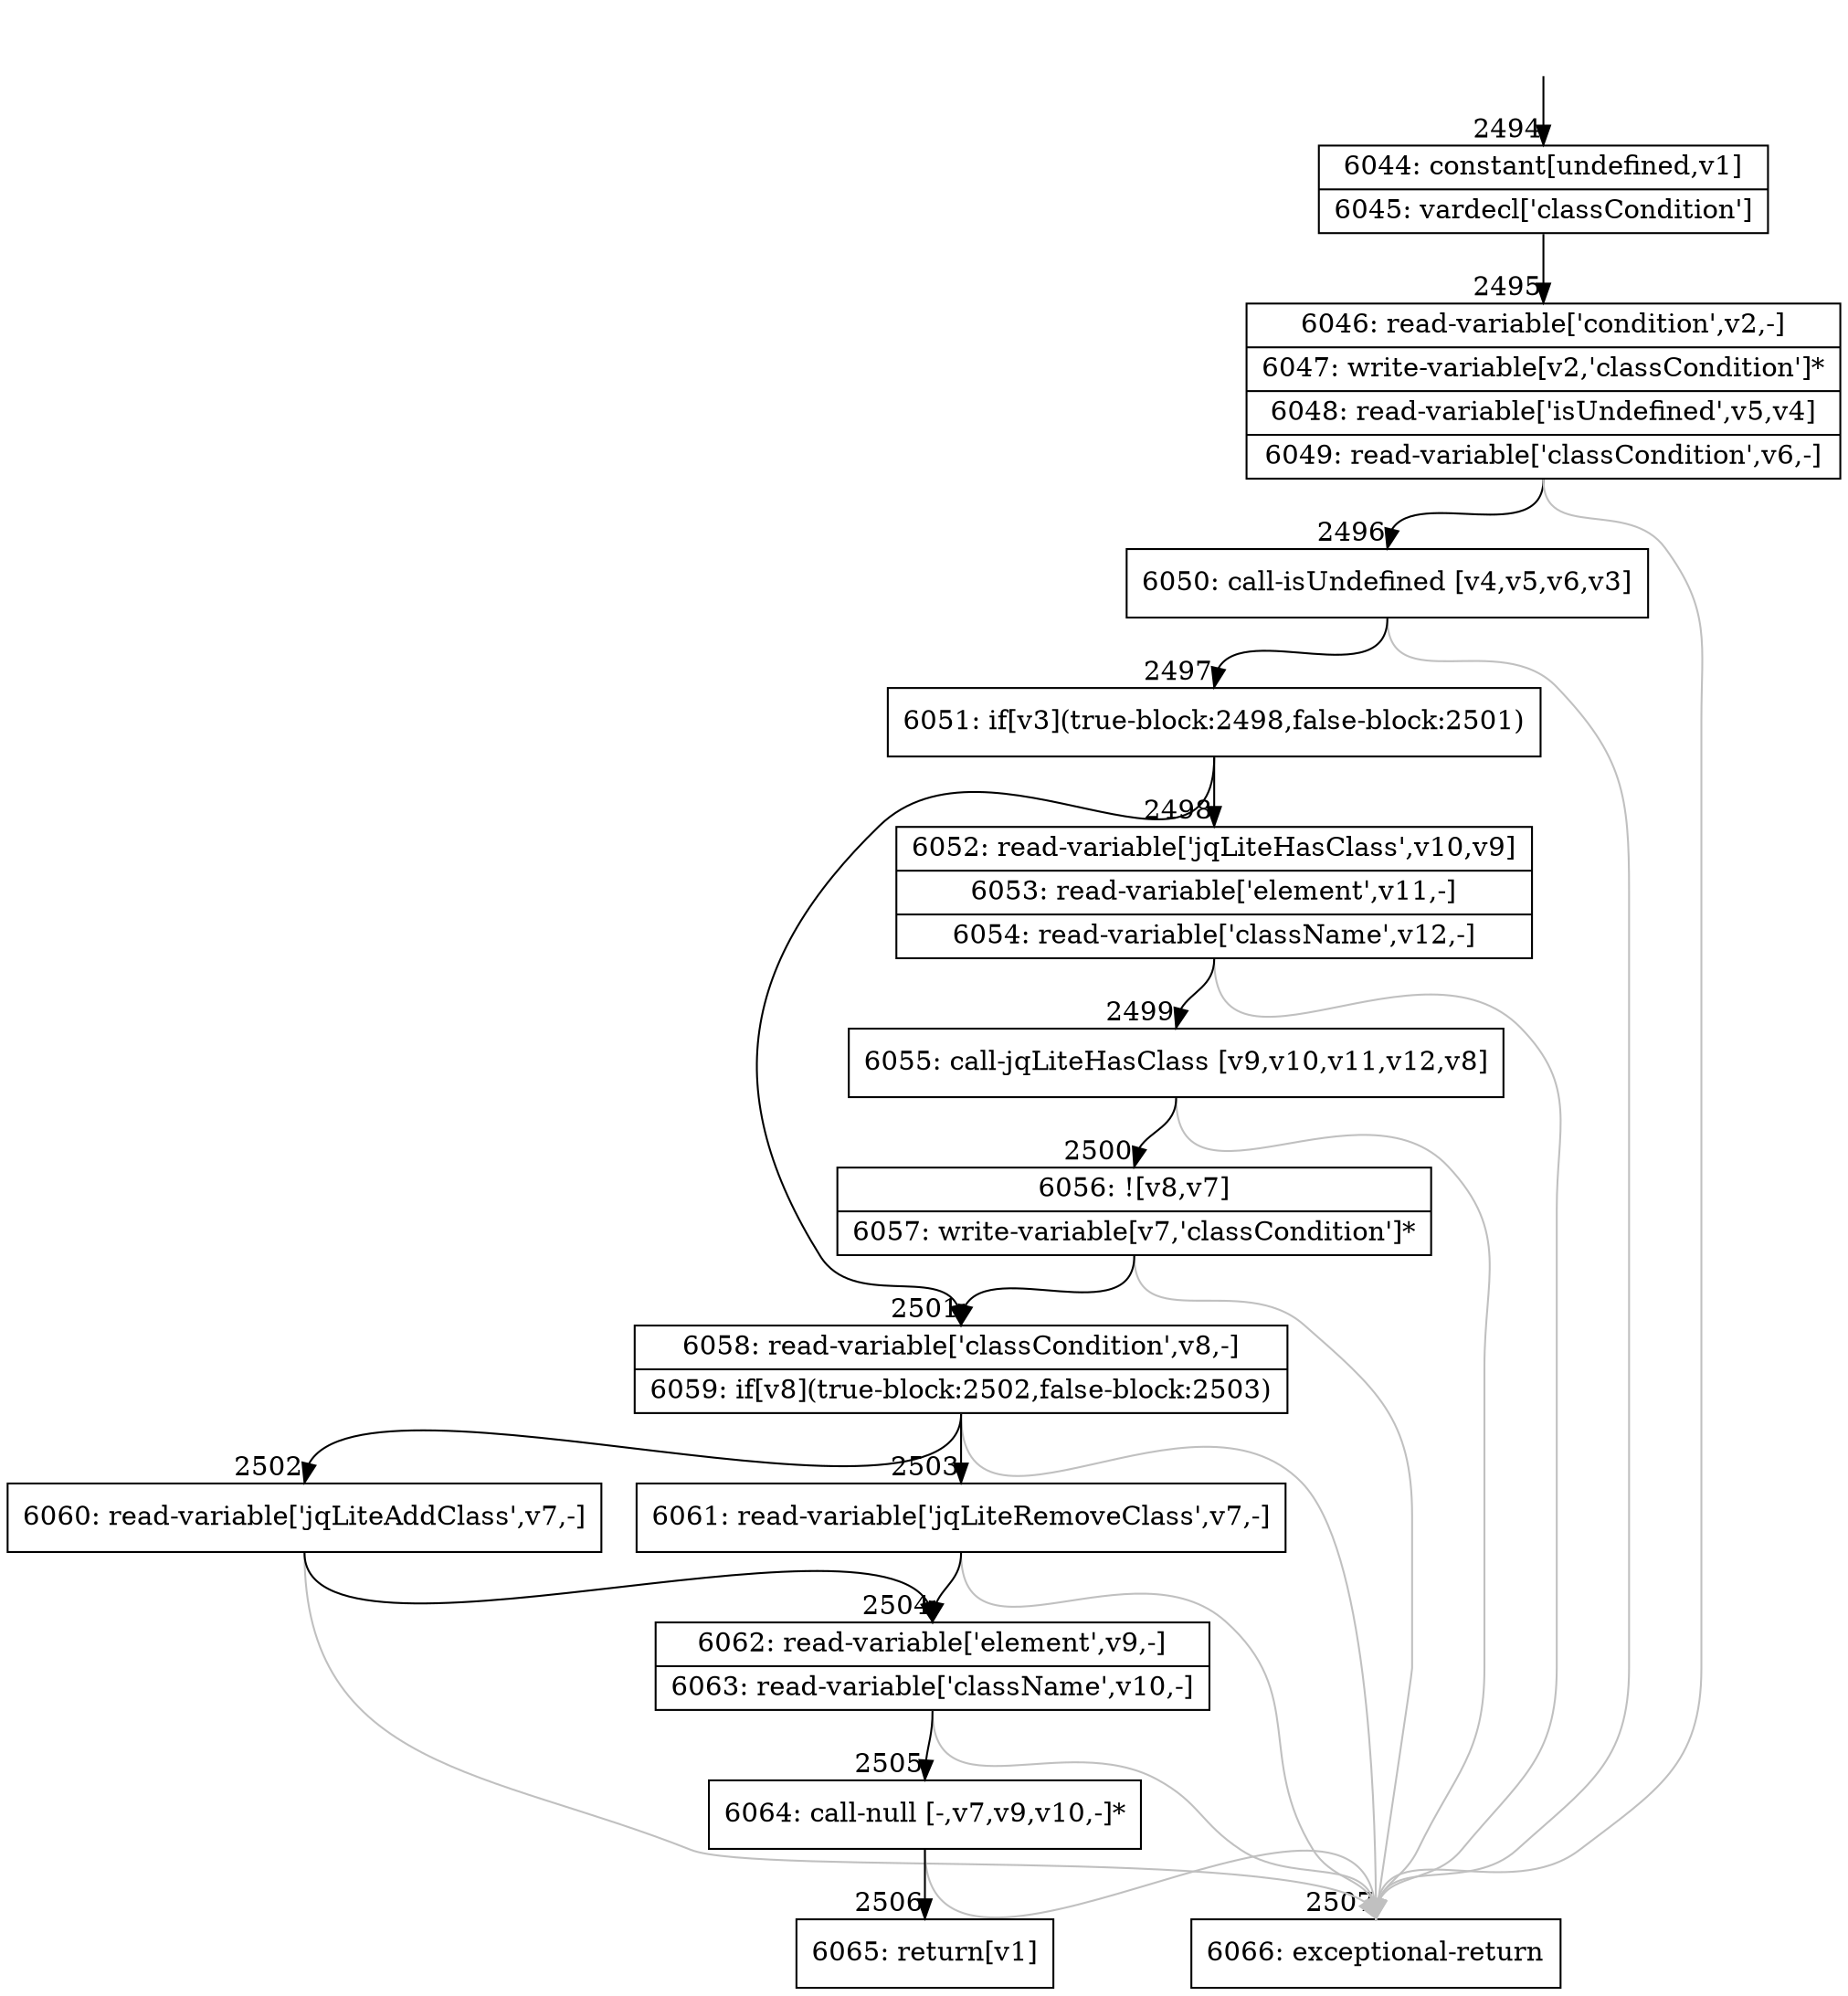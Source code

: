digraph {
rankdir="TD"
BB_entry195[shape=none,label=""];
BB_entry195 -> BB2494 [tailport=s, headport=n, headlabel="    2494"]
BB2494 [shape=record label="{6044: constant[undefined,v1]|6045: vardecl['classCondition']}" ] 
BB2494 -> BB2495 [tailport=s, headport=n, headlabel="      2495"]
BB2495 [shape=record label="{6046: read-variable['condition',v2,-]|6047: write-variable[v2,'classCondition']*|6048: read-variable['isUndefined',v5,v4]|6049: read-variable['classCondition',v6,-]}" ] 
BB2495 -> BB2496 [tailport=s, headport=n, headlabel="      2496"]
BB2495 -> BB2507 [tailport=s, headport=n, color=gray, headlabel="      2507"]
BB2496 [shape=record label="{6050: call-isUndefined [v4,v5,v6,v3]}" ] 
BB2496 -> BB2497 [tailport=s, headport=n, headlabel="      2497"]
BB2496 -> BB2507 [tailport=s, headport=n, color=gray]
BB2497 [shape=record label="{6051: if[v3](true-block:2498,false-block:2501)}" ] 
BB2497 -> BB2498 [tailport=s, headport=n, headlabel="      2498"]
BB2497 -> BB2501 [tailport=s, headport=n, headlabel="      2501"]
BB2498 [shape=record label="{6052: read-variable['jqLiteHasClass',v10,v9]|6053: read-variable['element',v11,-]|6054: read-variable['className',v12,-]}" ] 
BB2498 -> BB2499 [tailport=s, headport=n, headlabel="      2499"]
BB2498 -> BB2507 [tailport=s, headport=n, color=gray]
BB2499 [shape=record label="{6055: call-jqLiteHasClass [v9,v10,v11,v12,v8]}" ] 
BB2499 -> BB2500 [tailport=s, headport=n, headlabel="      2500"]
BB2499 -> BB2507 [tailport=s, headport=n, color=gray]
BB2500 [shape=record label="{6056: ![v8,v7]|6057: write-variable[v7,'classCondition']*}" ] 
BB2500 -> BB2501 [tailport=s, headport=n]
BB2500 -> BB2507 [tailport=s, headport=n, color=gray]
BB2501 [shape=record label="{6058: read-variable['classCondition',v8,-]|6059: if[v8](true-block:2502,false-block:2503)}" ] 
BB2501 -> BB2502 [tailport=s, headport=n, headlabel="      2502"]
BB2501 -> BB2503 [tailport=s, headport=n, headlabel="      2503"]
BB2501 -> BB2507 [tailport=s, headport=n, color=gray]
BB2502 [shape=record label="{6060: read-variable['jqLiteAddClass',v7,-]}" ] 
BB2502 -> BB2504 [tailport=s, headport=n, headlabel="      2504"]
BB2502 -> BB2507 [tailport=s, headport=n, color=gray]
BB2503 [shape=record label="{6061: read-variable['jqLiteRemoveClass',v7,-]}" ] 
BB2503 -> BB2504 [tailport=s, headport=n]
BB2503 -> BB2507 [tailport=s, headport=n, color=gray]
BB2504 [shape=record label="{6062: read-variable['element',v9,-]|6063: read-variable['className',v10,-]}" ] 
BB2504 -> BB2505 [tailport=s, headport=n, headlabel="      2505"]
BB2504 -> BB2507 [tailport=s, headport=n, color=gray]
BB2505 [shape=record label="{6064: call-null [-,v7,v9,v10,-]*}" ] 
BB2505 -> BB2506 [tailport=s, headport=n, headlabel="      2506"]
BB2505 -> BB2507 [tailport=s, headport=n, color=gray]
BB2506 [shape=record label="{6065: return[v1]}" ] 
BB2507 [shape=record label="{6066: exceptional-return}" ] 
//#$~ 3443
}
